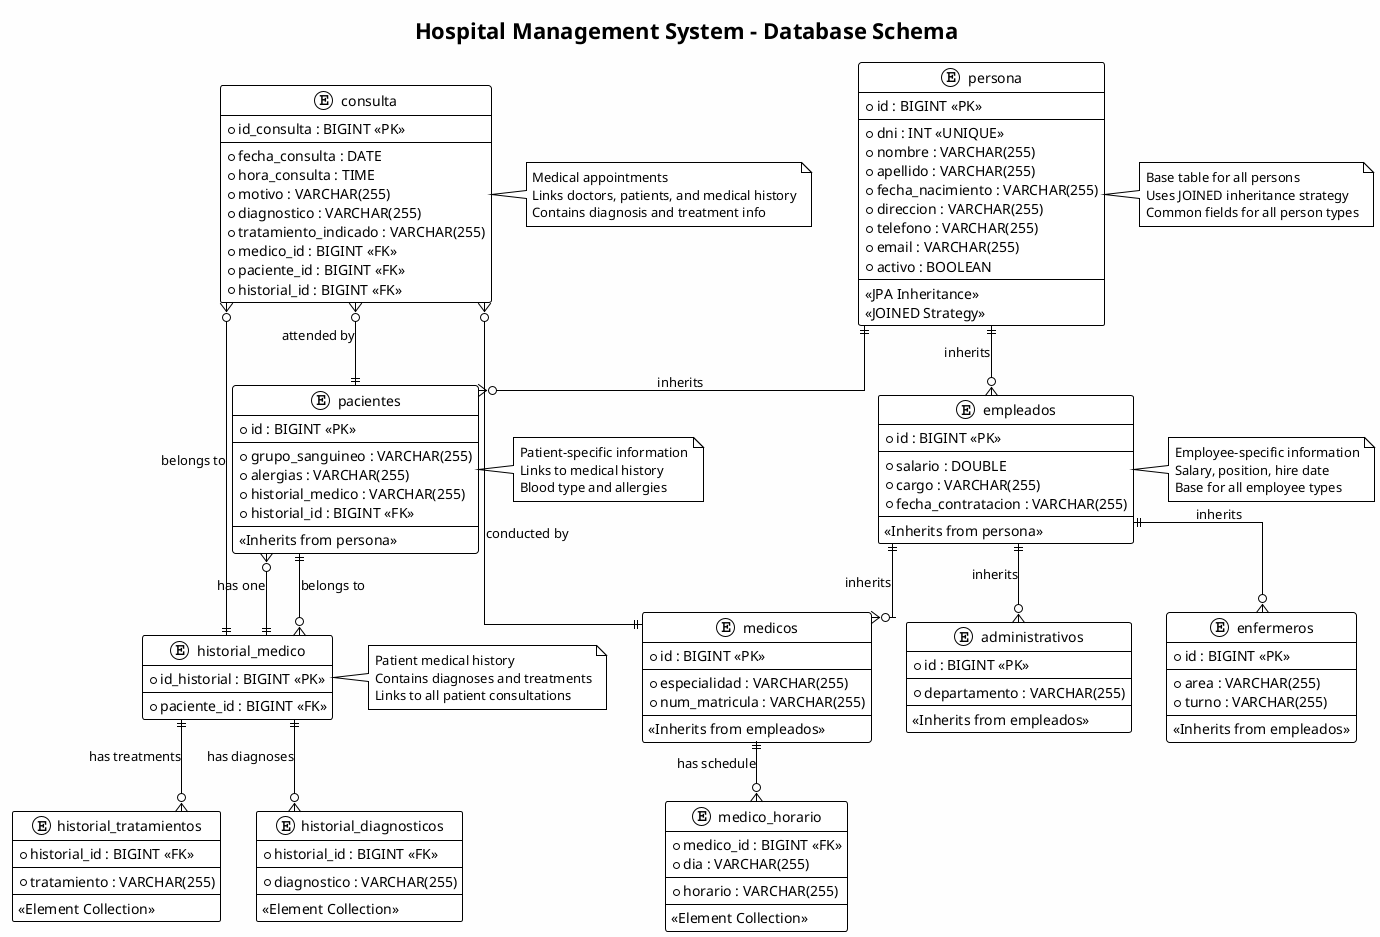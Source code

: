 @startuml Database Schema - Hospital Management System

!theme plain
skinparam backgroundColor #FEFEFE
skinparam linetype ortho

title Hospital Management System - Database Schema

entity "persona" {
    * id : BIGINT <<PK>>
    --
    * dni : INT <<UNIQUE>>
    * nombre : VARCHAR(255)
    * apellido : VARCHAR(255)
    * fecha_nacimiento : VARCHAR(255)
    * direccion : VARCHAR(255)
    * telefono : VARCHAR(255)
    * email : VARCHAR(255)
    * activo : BOOLEAN
    --
    <<JPA Inheritance>>
    <<JOINED Strategy>>
}

entity "pacientes" {
    * id : BIGINT <<PK>>
    --
    * grupo_sanguineo : VARCHAR(255)
    * alergias : VARCHAR(255)
    * historial_medico : VARCHAR(255)
    * historial_id : BIGINT <<FK>>
    --
    <<Inherits from persona>>
}

entity "empleados" {
    * id : BIGINT <<PK>>
    --
    * salario : DOUBLE
    * cargo : VARCHAR(255)
    * fecha_contratacion : VARCHAR(255)
    --
    <<Inherits from persona>>
}

entity "medicos" {
    * id : BIGINT <<PK>>
    --
    * especialidad : VARCHAR(255)
    * num_matricula : VARCHAR(255)
    --
    <<Inherits from empleados>>
}

entity "enfermeros" {
    * id : BIGINT <<PK>>
    --
    * area : VARCHAR(255)
    * turno : VARCHAR(255)
    --
    <<Inherits from empleados>>
}

entity "administrativos" {
    * id : BIGINT <<PK>>
    --
    * departamento : VARCHAR(255)
    --
    <<Inherits from empleados>>
}

entity "consulta" {
    * id_consulta : BIGINT <<PK>>
    --
    * fecha_consulta : DATE
    * hora_consulta : TIME
    * motivo : VARCHAR(255)
    * diagnostico : VARCHAR(255)
    * tratamiento_indicado : VARCHAR(255)
    * medico_id : BIGINT <<FK>>
    * paciente_id : BIGINT <<FK>>
    * historial_id : BIGINT <<FK>>
}

entity "historial_medico" {
    * id_historial : BIGINT <<PK>>
    --
    * paciente_id : BIGINT <<FK>>
}

entity "medico_horario" {
    * medico_id : BIGINT <<FK>>
    * dia : VARCHAR(255)
    --
    * horario : VARCHAR(255)
    --
    <<Element Collection>>
}

entity "historial_diagnosticos" {
    * historial_id : BIGINT <<FK>>
    --
    * diagnostico : VARCHAR(255)
    --
    <<Element Collection>>
}

entity "historial_tratamientos" {
    * historial_id : BIGINT <<FK>>
    --
    * tratamiento : VARCHAR(255)
    --
    <<Element Collection>>
}

' Inheritance relationships (JOINED strategy)
persona ||--o{ pacientes : "inherits"
persona ||--o{ empleados : "inherits"
empleados ||--o{ medicos : "inherits"
empleados ||--o{ enfermeros : "inherits"
empleados ||--o{ administrativos : "inherits"

' Foreign key relationships
pacientes }o--|| historial_medico : "has one"
consulta }o--|| medicos : "conducted by"
consulta }o--|| pacientes : "attended by"
consulta }o--|| historial_medico : "belongs to"
historial_medico }o--|| pacientes : "belongs to"

' Element collections
medicos ||--o{ medico_horario : "has schedule"
historial_medico ||--o{ historial_diagnosticos : "has diagnoses"
historial_medico ||--o{ historial_tratamientos : "has treatments"

note right of persona
    Base table for all persons
    Uses JOINED inheritance strategy
    Common fields for all person types
end note

note right of pacientes
    Patient-specific information
    Links to medical history
    Blood type and allergies
end note

note right of empleados
    Employee-specific information
    Salary, position, hire date
    Base for all employee types
end note

note right of consulta
    Medical appointments
    Links doctors, patients, and medical history
    Contains diagnosis and treatment info
end note

note right of historial_medico
    Patient medical history
    Contains diagnoses and treatments
    Links to all patient consultations
end note

@enduml 